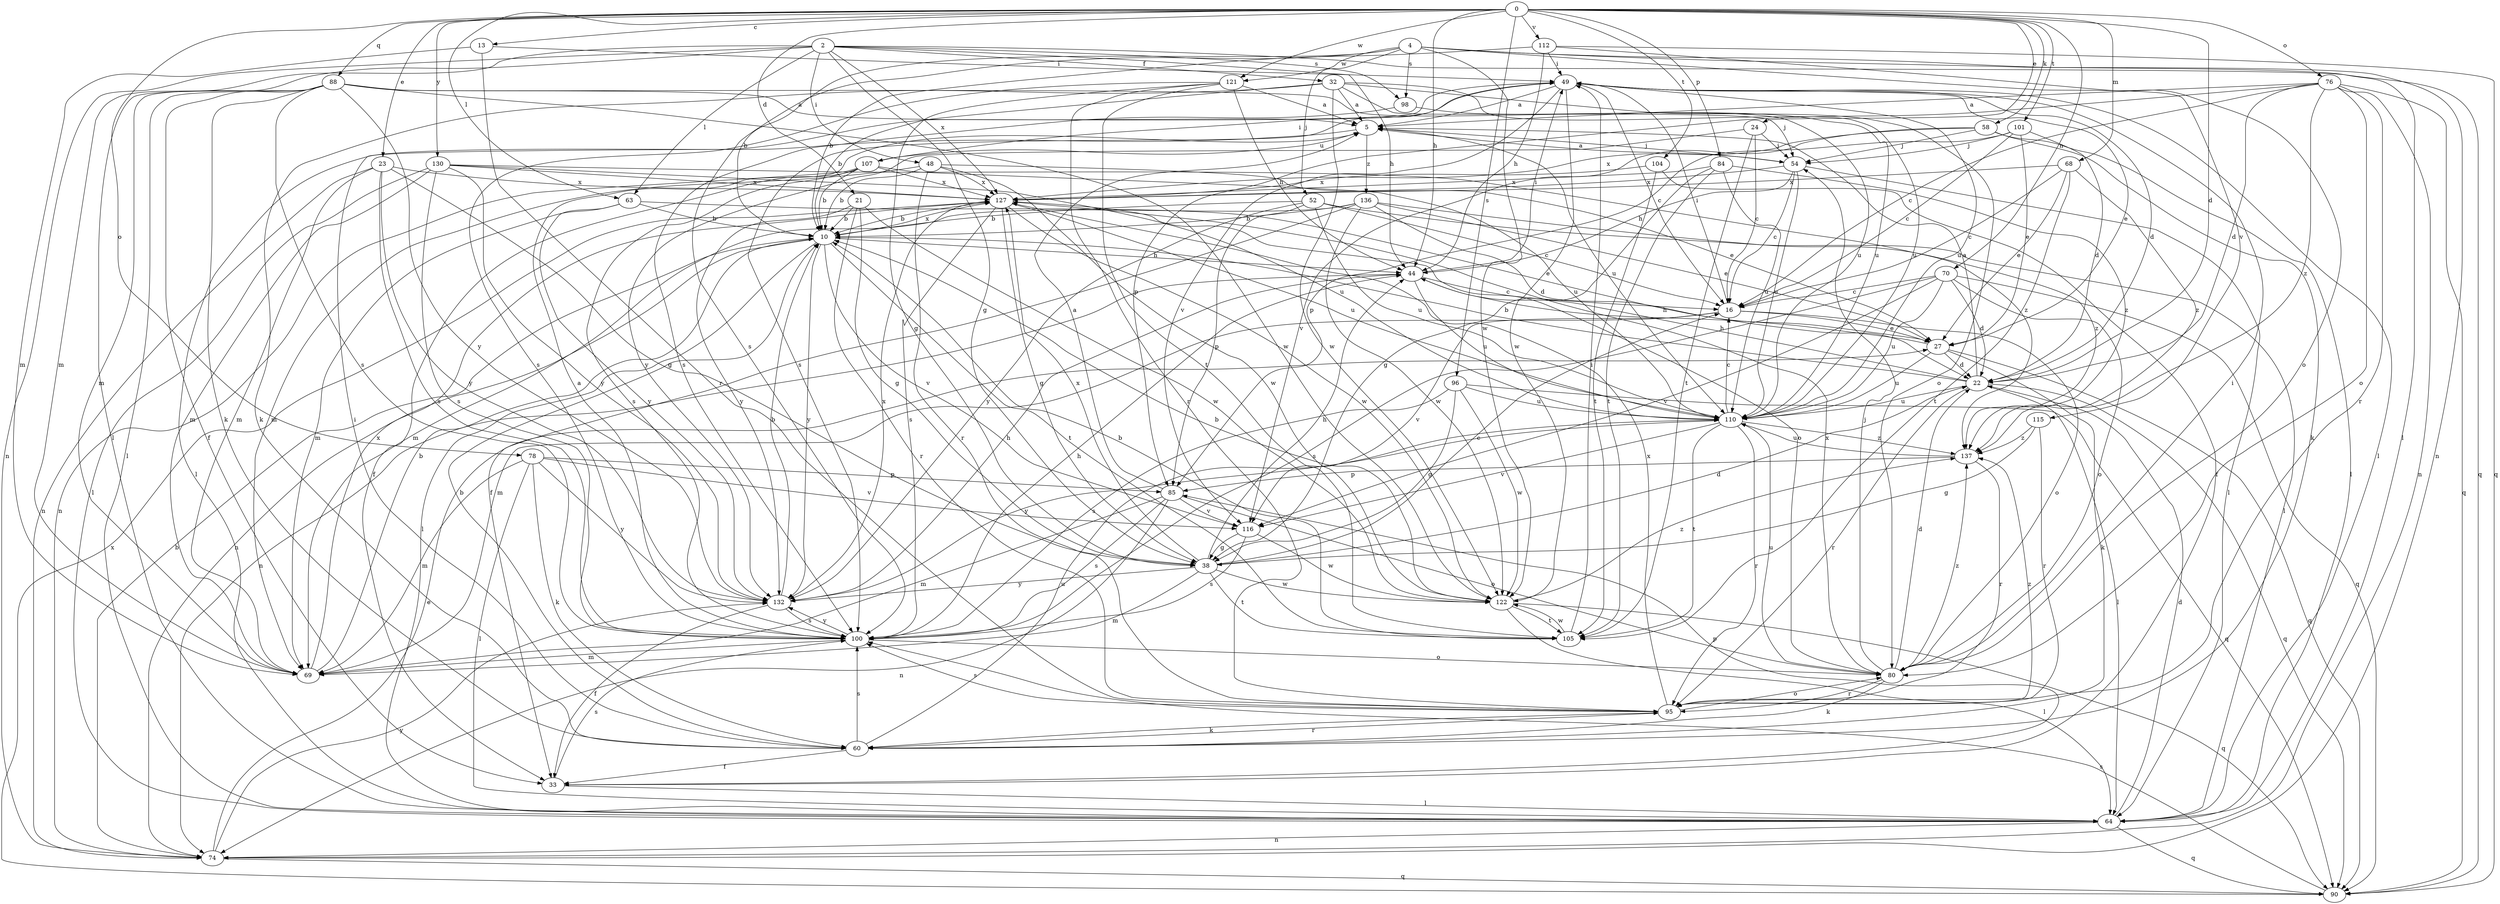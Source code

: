 strict digraph  {
0;
2;
4;
5;
10;
13;
16;
21;
22;
23;
24;
27;
32;
33;
38;
44;
48;
49;
52;
54;
58;
60;
63;
64;
68;
69;
70;
74;
76;
78;
80;
84;
85;
88;
90;
95;
96;
98;
100;
101;
104;
105;
107;
110;
112;
115;
116;
121;
122;
127;
130;
132;
136;
137;
0 -> 13  [label=c];
0 -> 21  [label=d];
0 -> 22  [label=d];
0 -> 23  [label=e];
0 -> 24  [label=e];
0 -> 44  [label=h];
0 -> 58  [label=k];
0 -> 63  [label=l];
0 -> 68  [label=m];
0 -> 70  [label=n];
0 -> 76  [label=o];
0 -> 78  [label=o];
0 -> 84  [label=p];
0 -> 88  [label=q];
0 -> 96  [label=s];
0 -> 101  [label=t];
0 -> 104  [label=t];
0 -> 112  [label=v];
0 -> 121  [label=w];
0 -> 130  [label=y];
2 -> 32  [label=f];
2 -> 38  [label=g];
2 -> 44  [label=h];
2 -> 48  [label=i];
2 -> 63  [label=l];
2 -> 64  [label=l];
2 -> 69  [label=m];
2 -> 74  [label=n];
2 -> 90  [label=q];
2 -> 98  [label=s];
2 -> 127  [label=x];
4 -> 10  [label=b];
4 -> 52  [label=j];
4 -> 64  [label=l];
4 -> 74  [label=n];
4 -> 98  [label=s];
4 -> 100  [label=s];
4 -> 115  [label=v];
4 -> 121  [label=w];
4 -> 122  [label=w];
5 -> 54  [label=j];
5 -> 64  [label=l];
5 -> 107  [label=u];
5 -> 110  [label=u];
5 -> 136  [label=z];
10 -> 44  [label=h];
10 -> 64  [label=l];
10 -> 74  [label=n];
10 -> 105  [label=t];
10 -> 116  [label=v];
10 -> 127  [label=x];
10 -> 132  [label=y];
13 -> 49  [label=i];
13 -> 69  [label=m];
13 -> 95  [label=r];
16 -> 27  [label=e];
16 -> 49  [label=i];
16 -> 69  [label=m];
16 -> 80  [label=o];
16 -> 116  [label=v];
21 -> 10  [label=b];
21 -> 38  [label=g];
21 -> 95  [label=r];
21 -> 122  [label=w];
21 -> 132  [label=y];
22 -> 5  [label=a];
22 -> 10  [label=b];
22 -> 44  [label=h];
22 -> 64  [label=l];
22 -> 90  [label=q];
22 -> 95  [label=r];
22 -> 110  [label=u];
23 -> 38  [label=g];
23 -> 69  [label=m];
23 -> 74  [label=n];
23 -> 100  [label=s];
23 -> 127  [label=x];
23 -> 132  [label=y];
24 -> 16  [label=c];
24 -> 54  [label=j];
24 -> 105  [label=t];
24 -> 132  [label=y];
27 -> 22  [label=d];
27 -> 44  [label=h];
27 -> 60  [label=k];
27 -> 90  [label=q];
27 -> 110  [label=u];
32 -> 5  [label=a];
32 -> 10  [label=b];
32 -> 54  [label=j];
32 -> 60  [label=k];
32 -> 80  [label=o];
32 -> 110  [label=u];
32 -> 122  [label=w];
33 -> 64  [label=l];
33 -> 85  [label=p];
33 -> 100  [label=s];
38 -> 16  [label=c];
38 -> 22  [label=d];
38 -> 44  [label=h];
38 -> 69  [label=m];
38 -> 105  [label=t];
38 -> 122  [label=w];
38 -> 127  [label=x];
38 -> 132  [label=y];
44 -> 16  [label=c];
44 -> 49  [label=i];
44 -> 74  [label=n];
44 -> 110  [label=u];
48 -> 10  [label=b];
48 -> 27  [label=e];
48 -> 69  [label=m];
48 -> 95  [label=r];
48 -> 122  [label=w];
48 -> 127  [label=x];
49 -> 5  [label=a];
49 -> 16  [label=c];
49 -> 22  [label=d];
49 -> 27  [label=e];
49 -> 64  [label=l];
49 -> 100  [label=s];
49 -> 110  [label=u];
49 -> 116  [label=v];
49 -> 122  [label=w];
52 -> 10  [label=b];
52 -> 16  [label=c];
52 -> 64  [label=l];
52 -> 85  [label=p];
52 -> 110  [label=u];
52 -> 132  [label=y];
54 -> 5  [label=a];
54 -> 16  [label=c];
54 -> 44  [label=h];
54 -> 64  [label=l];
54 -> 110  [label=u];
54 -> 127  [label=x];
58 -> 54  [label=j];
58 -> 60  [label=k];
58 -> 64  [label=l];
58 -> 116  [label=v];
58 -> 127  [label=x];
60 -> 10  [label=b];
60 -> 33  [label=f];
60 -> 49  [label=i];
60 -> 95  [label=r];
60 -> 100  [label=s];
60 -> 110  [label=u];
63 -> 10  [label=b];
63 -> 27  [label=e];
63 -> 69  [label=m];
63 -> 132  [label=y];
64 -> 22  [label=d];
64 -> 74  [label=n];
64 -> 90  [label=q];
68 -> 16  [label=c];
68 -> 27  [label=e];
68 -> 105  [label=t];
68 -> 127  [label=x];
68 -> 137  [label=z];
69 -> 10  [label=b];
69 -> 127  [label=x];
70 -> 16  [label=c];
70 -> 22  [label=d];
70 -> 80  [label=o];
70 -> 90  [label=q];
70 -> 100  [label=s];
70 -> 110  [label=u];
70 -> 116  [label=v];
74 -> 10  [label=b];
74 -> 27  [label=e];
74 -> 90  [label=q];
74 -> 132  [label=y];
76 -> 5  [label=a];
76 -> 16  [label=c];
76 -> 22  [label=d];
76 -> 74  [label=n];
76 -> 80  [label=o];
76 -> 85  [label=p];
76 -> 90  [label=q];
76 -> 95  [label=r];
76 -> 137  [label=z];
78 -> 60  [label=k];
78 -> 64  [label=l];
78 -> 69  [label=m];
78 -> 85  [label=p];
78 -> 116  [label=v];
78 -> 132  [label=y];
80 -> 22  [label=d];
80 -> 49  [label=i];
80 -> 54  [label=j];
80 -> 60  [label=k];
80 -> 95  [label=r];
80 -> 110  [label=u];
80 -> 127  [label=x];
80 -> 137  [label=z];
84 -> 38  [label=g];
84 -> 105  [label=t];
84 -> 110  [label=u];
84 -> 127  [label=x];
84 -> 137  [label=z];
85 -> 5  [label=a];
85 -> 69  [label=m];
85 -> 74  [label=n];
85 -> 80  [label=o];
85 -> 100  [label=s];
85 -> 116  [label=v];
88 -> 5  [label=a];
88 -> 33  [label=f];
88 -> 60  [label=k];
88 -> 64  [label=l];
88 -> 69  [label=m];
88 -> 100  [label=s];
88 -> 110  [label=u];
88 -> 122  [label=w];
88 -> 132  [label=y];
90 -> 100  [label=s];
90 -> 127  [label=x];
95 -> 60  [label=k];
95 -> 80  [label=o];
95 -> 100  [label=s];
95 -> 127  [label=x];
95 -> 137  [label=z];
96 -> 38  [label=g];
96 -> 90  [label=q];
96 -> 100  [label=s];
96 -> 110  [label=u];
96 -> 122  [label=w];
98 -> 100  [label=s];
98 -> 110  [label=u];
100 -> 5  [label=a];
100 -> 44  [label=h];
100 -> 69  [label=m];
100 -> 80  [label=o];
100 -> 132  [label=y];
101 -> 16  [label=c];
101 -> 22  [label=d];
101 -> 27  [label=e];
101 -> 54  [label=j];
101 -> 85  [label=p];
104 -> 33  [label=f];
104 -> 105  [label=t];
104 -> 127  [label=x];
105 -> 10  [label=b];
105 -> 49  [label=i];
105 -> 122  [label=w];
107 -> 10  [label=b];
107 -> 33  [label=f];
107 -> 49  [label=i];
107 -> 74  [label=n];
107 -> 100  [label=s];
107 -> 110  [label=u];
107 -> 127  [label=x];
110 -> 16  [label=c];
110 -> 95  [label=r];
110 -> 105  [label=t];
110 -> 116  [label=v];
110 -> 132  [label=y];
110 -> 137  [label=z];
112 -> 10  [label=b];
112 -> 44  [label=h];
112 -> 49  [label=i];
112 -> 80  [label=o];
112 -> 90  [label=q];
115 -> 38  [label=g];
115 -> 95  [label=r];
115 -> 137  [label=z];
116 -> 38  [label=g];
116 -> 100  [label=s];
116 -> 122  [label=w];
121 -> 5  [label=a];
121 -> 38  [label=g];
121 -> 44  [label=h];
121 -> 95  [label=r];
121 -> 100  [label=s];
121 -> 105  [label=t];
122 -> 10  [label=b];
122 -> 64  [label=l];
122 -> 90  [label=q];
122 -> 105  [label=t];
122 -> 137  [label=z];
127 -> 10  [label=b];
127 -> 38  [label=g];
127 -> 80  [label=o];
127 -> 100  [label=s];
127 -> 110  [label=u];
127 -> 122  [label=w];
130 -> 64  [label=l];
130 -> 69  [label=m];
130 -> 100  [label=s];
130 -> 110  [label=u];
130 -> 127  [label=x];
130 -> 132  [label=y];
130 -> 137  [label=z];
132 -> 10  [label=b];
132 -> 33  [label=f];
132 -> 44  [label=h];
132 -> 100  [label=s];
132 -> 127  [label=x];
136 -> 10  [label=b];
136 -> 22  [label=d];
136 -> 27  [label=e];
136 -> 33  [label=f];
136 -> 69  [label=m];
136 -> 122  [label=w];
136 -> 137  [label=z];
137 -> 85  [label=p];
137 -> 95  [label=r];
137 -> 110  [label=u];
}
